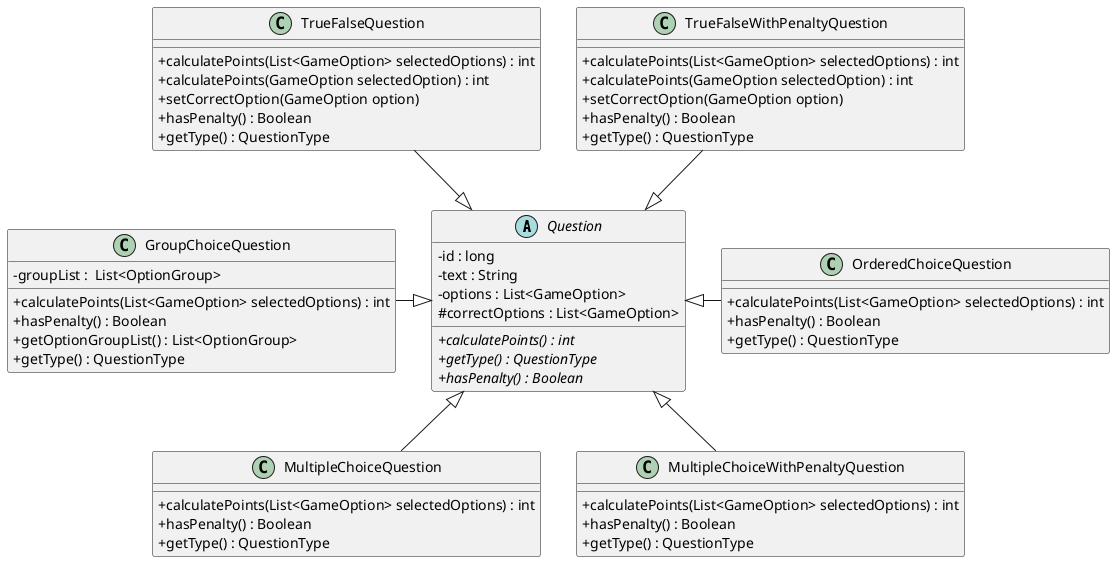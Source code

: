 @startuml DiagramaUML-DetallePreguntas-TP2

skinparam classAttributeIconSize 0

abstract Question{
    - id : long
    - text : String
    - options : List<GameOption>
    # correctOptions : List<GameOption>
    + {abstract}calculatePoints() : int
    + {abstract}getType() : QuestionType
    + {abstract}hasPenalty() : Boolean
}

class TrueFalseQuestion{
    + calculatePoints(List<GameOption> selectedOptions) : int
    + calculatePoints(GameOption selectedOption) : int
    + setCorrectOption(GameOption option)
    + hasPenalty() : Boolean
    + getType() : QuestionType
}

class TrueFalseWithPenaltyQuestion{
    + calculatePoints(List<GameOption> selectedOptions) : int
    + calculatePoints(GameOption selectedOption) : int
    + setCorrectOption(GameOption option)
    + hasPenalty() : Boolean
    + getType() : QuestionType
}

class OrderedChoiceQuestion{
    + calculatePoints(List<GameOption> selectedOptions) : int
    + hasPenalty() : Boolean
    + getType() : QuestionType
}

class MultipleChoiceQuestion{
    + calculatePoints(List<GameOption> selectedOptions) : int
    + hasPenalty() : Boolean
    + getType() : QuestionType
}

class MultipleChoiceWithPenaltyQuestion{
    + calculatePoints(List<GameOption> selectedOptions) : int
    + hasPenalty() : Boolean
    + getType() : QuestionType
}

class GroupChoiceQuestion{
    - groupList :  List<OptionGroup>
    + calculatePoints(List<GameOption> selectedOptions) : int
    + hasPenalty() : Boolean
    + getOptionGroupList() : List<OptionGroup> 
    + getType() : QuestionType
}


TrueFalseQuestion --|> Question
TrueFalseWithPenaltyQuestion --|> Question

OrderedChoiceQuestion --left|> Question

MultipleChoiceQuestion --up|> Question
MultipleChoiceWithPenaltyQuestion --up|> Question

GroupChoiceQuestion --right|> Question

@enduml